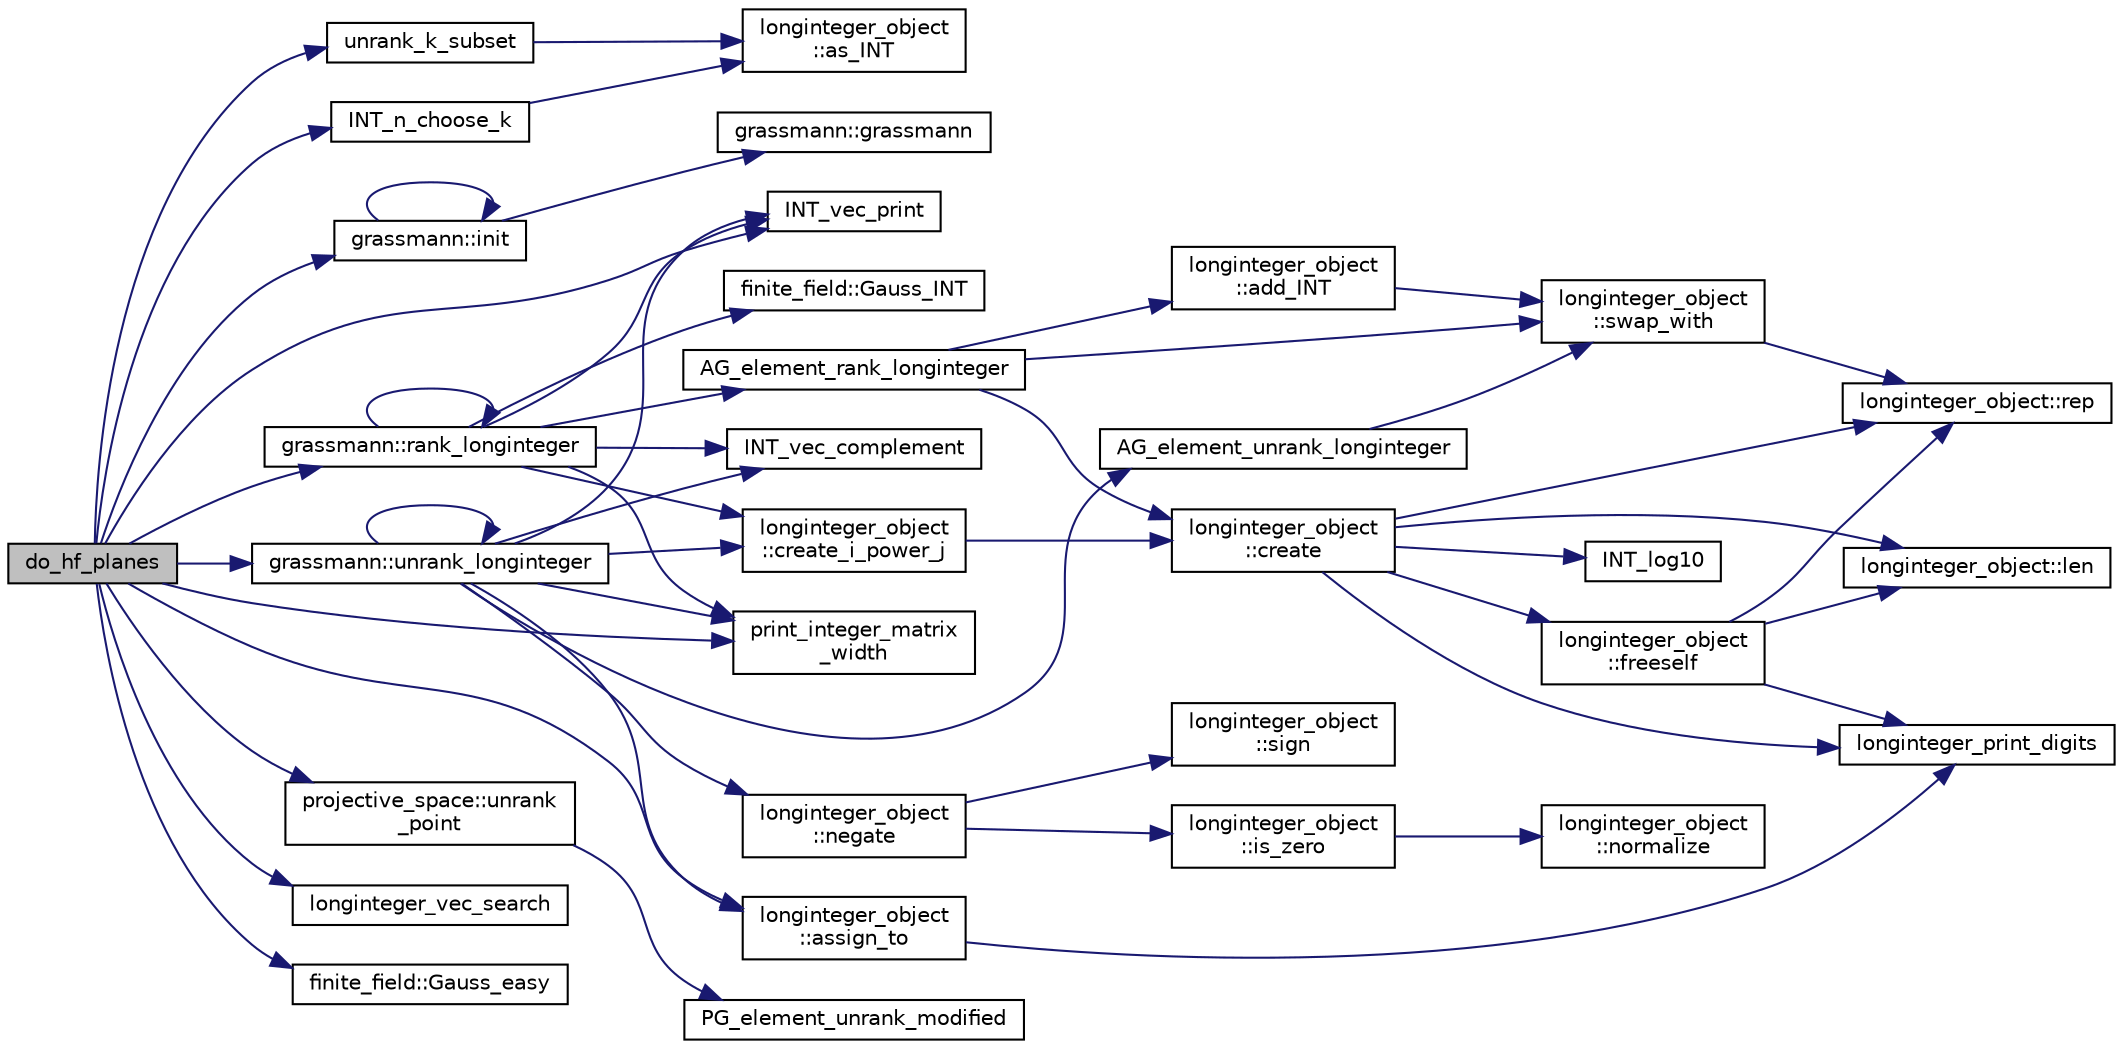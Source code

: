 digraph "do_hf_planes"
{
  edge [fontname="Helvetica",fontsize="10",labelfontname="Helvetica",labelfontsize="10"];
  node [fontname="Helvetica",fontsize="10",shape=record];
  rankdir="LR";
  Node117 [label="do_hf_planes",height=0.2,width=0.4,color="black", fillcolor="grey75", style="filled", fontcolor="black"];
  Node117 -> Node118 [color="midnightblue",fontsize="10",style="solid",fontname="Helvetica"];
  Node118 [label="INT_n_choose_k",height=0.2,width=0.4,color="black", fillcolor="white", style="filled",URL="$d2/d7c/combinatorics_8_c.html#aa74adc702e59feadb839f44c0aaec8f6"];
  Node118 -> Node119 [color="midnightblue",fontsize="10",style="solid",fontname="Helvetica"];
  Node119 [label="longinteger_object\l::as_INT",height=0.2,width=0.4,color="black", fillcolor="white", style="filled",URL="$dd/d7e/classlonginteger__object.html#afb992d4679a6741acc63c8bcba27971e"];
  Node117 -> Node120 [color="midnightblue",fontsize="10",style="solid",fontname="Helvetica"];
  Node120 [label="grassmann::init",height=0.2,width=0.4,color="black", fillcolor="white", style="filled",URL="$df/d02/classgrassmann.html#a2e8cf7b9f203254493d7c2607c17d498"];
  Node120 -> Node121 [color="midnightblue",fontsize="10",style="solid",fontname="Helvetica"];
  Node121 [label="grassmann::grassmann",height=0.2,width=0.4,color="black", fillcolor="white", style="filled",URL="$df/d02/classgrassmann.html#a252a85d3b74eb4fbd5771f4152a5f272"];
  Node120 -> Node120 [color="midnightblue",fontsize="10",style="solid",fontname="Helvetica"];
  Node117 -> Node122 [color="midnightblue",fontsize="10",style="solid",fontname="Helvetica"];
  Node122 [label="unrank_k_subset",height=0.2,width=0.4,color="black", fillcolor="white", style="filled",URL="$d2/d7c/combinatorics_8_c.html#a709dbec12f4da5bb02b9352d45a2c77d"];
  Node122 -> Node119 [color="midnightblue",fontsize="10",style="solid",fontname="Helvetica"];
  Node117 -> Node123 [color="midnightblue",fontsize="10",style="solid",fontname="Helvetica"];
  Node123 [label="INT_vec_print",height=0.2,width=0.4,color="black", fillcolor="white", style="filled",URL="$df/dbf/sajeeb_8_c.html#a79a5901af0b47dd0d694109543c027fe"];
  Node117 -> Node124 [color="midnightblue",fontsize="10",style="solid",fontname="Helvetica"];
  Node124 [label="projective_space::unrank\l_point",height=0.2,width=0.4,color="black", fillcolor="white", style="filled",URL="$d2/d17/classprojective__space.html#a3cb7917af4c5f1590b660d4bf907e0fa"];
  Node124 -> Node125 [color="midnightblue",fontsize="10",style="solid",fontname="Helvetica"];
  Node125 [label="PG_element_unrank_modified",height=0.2,width=0.4,color="black", fillcolor="white", style="filled",URL="$d4/d67/geometry_8h.html#a83ae9b605d496f6a90345303f6efae64"];
  Node117 -> Node126 [color="midnightblue",fontsize="10",style="solid",fontname="Helvetica"];
  Node126 [label="grassmann::rank_longinteger",height=0.2,width=0.4,color="black", fillcolor="white", style="filled",URL="$df/d02/classgrassmann.html#a906995e619188ae6e2e4e97f1e878a08"];
  Node126 -> Node127 [color="midnightblue",fontsize="10",style="solid",fontname="Helvetica"];
  Node127 [label="print_integer_matrix\l_width",height=0.2,width=0.4,color="black", fillcolor="white", style="filled",URL="$d5/db4/io__and__os_8h.html#aa78f3e73fc2179251bd15adbcc31573f"];
  Node126 -> Node128 [color="midnightblue",fontsize="10",style="solid",fontname="Helvetica"];
  Node128 [label="finite_field::Gauss_INT",height=0.2,width=0.4,color="black", fillcolor="white", style="filled",URL="$df/d5a/classfinite__field.html#adb676d2e80341b53751326e3a58beb11"];
  Node126 -> Node123 [color="midnightblue",fontsize="10",style="solid",fontname="Helvetica"];
  Node126 -> Node129 [color="midnightblue",fontsize="10",style="solid",fontname="Helvetica"];
  Node129 [label="INT_vec_complement",height=0.2,width=0.4,color="black", fillcolor="white", style="filled",URL="$d5/db4/io__and__os_8h.html#a2a0a724647575fcd3090c763985eb81a"];
  Node126 -> Node130 [color="midnightblue",fontsize="10",style="solid",fontname="Helvetica"];
  Node130 [label="longinteger_object\l::create_i_power_j",height=0.2,width=0.4,color="black", fillcolor="white", style="filled",URL="$dd/d7e/classlonginteger__object.html#abd7f646a9077ab9a8c2754c221ae8e2a"];
  Node130 -> Node131 [color="midnightblue",fontsize="10",style="solid",fontname="Helvetica"];
  Node131 [label="longinteger_object\l::create",height=0.2,width=0.4,color="black", fillcolor="white", style="filled",URL="$dd/d7e/classlonginteger__object.html#a95d2eebc60849c3963a49298b1f498c2"];
  Node131 -> Node132 [color="midnightblue",fontsize="10",style="solid",fontname="Helvetica"];
  Node132 [label="longinteger_object\l::freeself",height=0.2,width=0.4,color="black", fillcolor="white", style="filled",URL="$dd/d7e/classlonginteger__object.html#a06450f8c4795d81da6d680830ef958a1"];
  Node132 -> Node133 [color="midnightblue",fontsize="10",style="solid",fontname="Helvetica"];
  Node133 [label="longinteger_print_digits",height=0.2,width=0.4,color="black", fillcolor="white", style="filled",URL="$de/dc5/algebra__and__number__theory_8h.html#ac2bac7b12f5b6440b8dad275cd7a157d"];
  Node132 -> Node134 [color="midnightblue",fontsize="10",style="solid",fontname="Helvetica"];
  Node134 [label="longinteger_object::rep",height=0.2,width=0.4,color="black", fillcolor="white", style="filled",URL="$dd/d7e/classlonginteger__object.html#a3ecaf12738cc721d281c416503f241e2"];
  Node132 -> Node135 [color="midnightblue",fontsize="10",style="solid",fontname="Helvetica"];
  Node135 [label="longinteger_object::len",height=0.2,width=0.4,color="black", fillcolor="white", style="filled",URL="$dd/d7e/classlonginteger__object.html#a0bfeae35be8a6fd44ed7f76413596ab1"];
  Node131 -> Node136 [color="midnightblue",fontsize="10",style="solid",fontname="Helvetica"];
  Node136 [label="INT_log10",height=0.2,width=0.4,color="black", fillcolor="white", style="filled",URL="$de/dc5/algebra__and__number__theory_8h.html#a98bc0a6c562370a355165d2538dac250"];
  Node131 -> Node133 [color="midnightblue",fontsize="10",style="solid",fontname="Helvetica"];
  Node131 -> Node134 [color="midnightblue",fontsize="10",style="solid",fontname="Helvetica"];
  Node131 -> Node135 [color="midnightblue",fontsize="10",style="solid",fontname="Helvetica"];
  Node126 -> Node126 [color="midnightblue",fontsize="10",style="solid",fontname="Helvetica"];
  Node126 -> Node137 [color="midnightblue",fontsize="10",style="solid",fontname="Helvetica"];
  Node137 [label="AG_element_rank_longinteger",height=0.2,width=0.4,color="black", fillcolor="white", style="filled",URL="$d4/d67/geometry_8h.html#ac13377076b1f78e7a883eade63d2d6f6"];
  Node137 -> Node131 [color="midnightblue",fontsize="10",style="solid",fontname="Helvetica"];
  Node137 -> Node138 [color="midnightblue",fontsize="10",style="solid",fontname="Helvetica"];
  Node138 [label="longinteger_object\l::add_INT",height=0.2,width=0.4,color="black", fillcolor="white", style="filled",URL="$dd/d7e/classlonginteger__object.html#af059ef23395f9d8e43b5a33a0db2340f"];
  Node138 -> Node139 [color="midnightblue",fontsize="10",style="solid",fontname="Helvetica"];
  Node139 [label="longinteger_object\l::swap_with",height=0.2,width=0.4,color="black", fillcolor="white", style="filled",URL="$dd/d7e/classlonginteger__object.html#ad5b3a13ab9dd9194219627600890aed5"];
  Node139 -> Node134 [color="midnightblue",fontsize="10",style="solid",fontname="Helvetica"];
  Node137 -> Node139 [color="midnightblue",fontsize="10",style="solid",fontname="Helvetica"];
  Node117 -> Node140 [color="midnightblue",fontsize="10",style="solid",fontname="Helvetica"];
  Node140 [label="longinteger_vec_search",height=0.2,width=0.4,color="black", fillcolor="white", style="filled",URL="$d5/de2/foundations_2data__structures_2data__structures_8h.html#a8f968f381a53d806d21ea66a97ab91c8"];
  Node117 -> Node141 [color="midnightblue",fontsize="10",style="solid",fontname="Helvetica"];
  Node141 [label="longinteger_object\l::assign_to",height=0.2,width=0.4,color="black", fillcolor="white", style="filled",URL="$dd/d7e/classlonginteger__object.html#a891b9d0947bfce181245ab5cffe9482a"];
  Node141 -> Node133 [color="midnightblue",fontsize="10",style="solid",fontname="Helvetica"];
  Node117 -> Node142 [color="midnightblue",fontsize="10",style="solid",fontname="Helvetica"];
  Node142 [label="grassmann::unrank_longinteger",height=0.2,width=0.4,color="black", fillcolor="white", style="filled",URL="$df/d02/classgrassmann.html#aede73ec7ffd4596b9b9953f5583bdc76"];
  Node142 -> Node141 [color="midnightblue",fontsize="10",style="solid",fontname="Helvetica"];
  Node142 -> Node130 [color="midnightblue",fontsize="10",style="solid",fontname="Helvetica"];
  Node142 -> Node143 [color="midnightblue",fontsize="10",style="solid",fontname="Helvetica"];
  Node143 [label="longinteger_object\l::negate",height=0.2,width=0.4,color="black", fillcolor="white", style="filled",URL="$dd/d7e/classlonginteger__object.html#aa2305cd4d3ee6e462c70c40acc61a6af"];
  Node143 -> Node144 [color="midnightblue",fontsize="10",style="solid",fontname="Helvetica"];
  Node144 [label="longinteger_object\l::is_zero",height=0.2,width=0.4,color="black", fillcolor="white", style="filled",URL="$dd/d7e/classlonginteger__object.html#a0946732d08e5180a00480f4c40667101"];
  Node144 -> Node145 [color="midnightblue",fontsize="10",style="solid",fontname="Helvetica"];
  Node145 [label="longinteger_object\l::normalize",height=0.2,width=0.4,color="black", fillcolor="white", style="filled",URL="$dd/d7e/classlonginteger__object.html#ae27040d862a5624e98fc9582daa889ee"];
  Node143 -> Node146 [color="midnightblue",fontsize="10",style="solid",fontname="Helvetica"];
  Node146 [label="longinteger_object\l::sign",height=0.2,width=0.4,color="black", fillcolor="white", style="filled",URL="$dd/d7e/classlonginteger__object.html#ab69549d0bd669e44d776f14ab1a0a344"];
  Node142 -> Node147 [color="midnightblue",fontsize="10",style="solid",fontname="Helvetica"];
  Node147 [label="AG_element_unrank_longinteger",height=0.2,width=0.4,color="black", fillcolor="white", style="filled",URL="$d4/d67/geometry_8h.html#ab5a5ee4a58266d973534a63e72372c2d"];
  Node147 -> Node139 [color="midnightblue",fontsize="10",style="solid",fontname="Helvetica"];
  Node142 -> Node123 [color="midnightblue",fontsize="10",style="solid",fontname="Helvetica"];
  Node142 -> Node142 [color="midnightblue",fontsize="10",style="solid",fontname="Helvetica"];
  Node142 -> Node129 [color="midnightblue",fontsize="10",style="solid",fontname="Helvetica"];
  Node142 -> Node127 [color="midnightblue",fontsize="10",style="solid",fontname="Helvetica"];
  Node117 -> Node148 [color="midnightblue",fontsize="10",style="solid",fontname="Helvetica"];
  Node148 [label="finite_field::Gauss_easy",height=0.2,width=0.4,color="black", fillcolor="white", style="filled",URL="$df/d5a/classfinite__field.html#a32761bf6c4a41f24b7193352127db8e7"];
  Node117 -> Node127 [color="midnightblue",fontsize="10",style="solid",fontname="Helvetica"];
}
